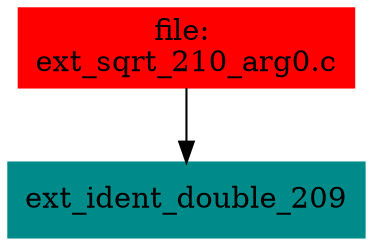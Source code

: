 digraph G {
node [shape=box]

0 [label="file: 
ext_sqrt_210_arg0.c",color=red, style=filled]
1 [label="ext_ident_double_209",color=cyan4, style=filled]
0 -> 1


}


